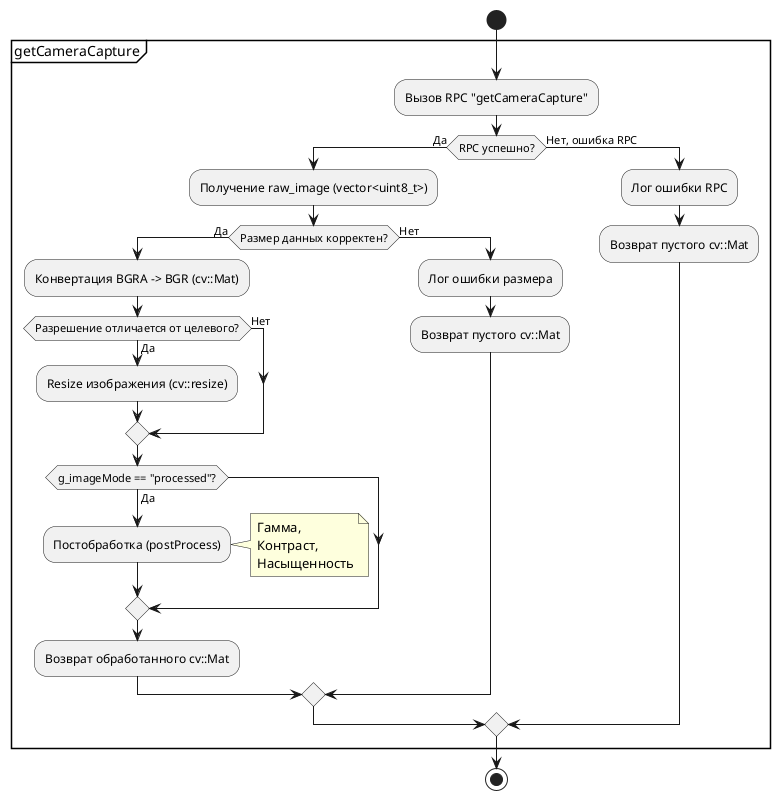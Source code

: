 @startuml
start
    partition getCameraCapture {
        :Вызов RPC "getCameraCapture";
        if (RPC успешно?) then (Да)
            :Получение raw_image (vector<uint8_t>);
            if (Размер данных корректен?) then (Да)
                :Конвертация BGRA -> BGR (cv::Mat);
                 if (Разрешение отличается от целевого?) then (Да)
                    :Resize изображения (cv::resize);
                 else (Нет)
                 endif
                if (g_imageMode == "processed"?) then (Да)
                    :Постобработка (postProcess);
                     note right
                         Гамма,
                         Контраст,
                         Насыщенность
                     end note
                endif
                :Возврат обработанного cv::Mat;
            else (Нет)
                :Лог ошибки размера;
                :Возврат пустого cv::Mat;
            endif
        else (Нет, ошибка RPC)
            :Лог ошибки RPC;
            :Возврат пустого cv::Mat;
        endif
    }

stop

@enduml